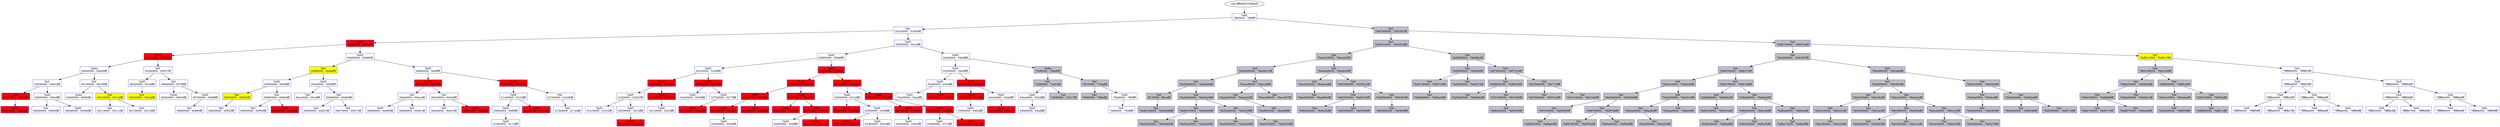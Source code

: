 /* Pid:   3440 */
digraph processtree {
graph [rankdir = "TB"];
vad_fffffa80333d64a8 -> vad_fffffa80326ebd20
vad_fffffa80326ebd20 [label = "{ Vadl\n7ffe0000 - 7ffeffff }"shape = "record" color = "blue" style = "filled" fillcolor = "white"];
vad_fffffa80326ebd20 -> vad_fffffa803355f490
vad_fffffa803355f490 [label = "{ Vad \n01b10000 - 01e0bfff }"shape = "record" color = "blue" style = "filled" fillcolor = "white"];
vad_fffffa803355f490 -> vad_fffffa8031e1fd60
vad_fffffa8031e1fd60 [label = "{ VadS\n008a0000 - 0091ffff }"shape = "record" color = "blue" style = "filled" fillcolor = "red"];
vad_fffffa8031e1fd60 -> vad_fffffa803335a8f0
vad_fffffa803335a8f0 [label = "{ Vadm\n00140000 - 0023ffff }"shape = "record" color = "blue" style = "filled" fillcolor = "red"];
vad_fffffa803335a8f0 -> vad_fffffa8032572d60
vad_fffffa8032572d60 [label = "{ Vadm\n000e0000 - 000e0fff }"shape = "record" color = "blue" style = "filled" fillcolor = "white"];
vad_fffffa8032572d60 -> vad_fffffa803285e010
vad_fffffa803285e010 [label = "{ Vad \n00030000 - 00033fff }"shape = "record" color = "blue" style = "filled" fillcolor = "white"];
vad_fffffa803285e010 -> vad_fffffa803245d800
vad_fffffa803245d800 [label = "{ Vad \n00010000 - 0001ffff }"shape = "record" color = "blue" style = "filled" fillcolor = "red"];
vad_fffffa803245d800 -> vad_fffffa803334e590
vad_fffffa803334e590 [label = "{ VadS\n00020000 - 0002ffff }"shape = "record" color = "blue" style = "filled" fillcolor = "red"];
vad_fffffa803285e010 -> vad_fffffa803334e5e0
vad_fffffa803334e5e0 [label = "{ VadS\n00050000 - 000cffff }"shape = "record" color = "blue" style = "filled" fillcolor = "white"];
vad_fffffa803334e5e0 -> vad_fffffa80324537a0
vad_fffffa80324537a0 [label = "{ Vad \n00040000 - 00040fff }"shape = "record" color = "blue" style = "filled" fillcolor = "white"];
vad_fffffa803334e5e0 -> vad_fffffa80331aecd0
vad_fffffa80331aecd0 [label = "{ VadS\n000d0000 - 000d0fff }"shape = "record" color = "blue" style = "filled" fillcolor = "white"];
vad_fffffa8032572d60 -> vad_fffffa803340b310
vad_fffffa803340b310 [label = "{ Vad \n00100000 - 00106fff }"shape = "record" color = "blue" style = "filled" fillcolor = "white"];
vad_fffffa803340b310 -> vad_fffffa803331ce70
vad_fffffa803331ce70 [label = "{ Vadm\n000f0000 - 000f0fff }"shape = "record" color = "blue" style = "filled" fillcolor = "white"];
vad_fffffa803340b310 -> vad_fffffa803312fe30
vad_fffffa803312fe30 [label = "{ Vad \n00120000 - 00124fff }"shape = "record" color = "blue" style = "filled" fillcolor = "yellow"];
vad_fffffa803312fe30 -> vad_fffffa80333748a0
vad_fffffa80333748a0 [label = "{ Vad \n00110000 - 00111fff }"shape = "record" color = "blue" style = "filled" fillcolor = "white"];
vad_fffffa803312fe30 -> vad_fffffa8033331590
vad_fffffa8033331590 [label = "{ Vad \n00130000 - 00130fff }"shape = "record" color = "blue" style = "filled" fillcolor = "white"];
vad_fffffa803335a8f0 -> vad_fffffa8033302de0
vad_fffffa8033302de0 [label = "{ Vad \n003b0000 - 00537fff }"shape = "record" color = "blue" style = "filled" fillcolor = "white"];
vad_fffffa8033302de0 -> vad_fffffa803334ef70
vad_fffffa803334ef70 [label = "{ VadS\n002b0000 - 003affff }"shape = "record" color = "blue" style = "filled" fillcolor = "white"];
vad_fffffa803334ef70 -> vad_fffffa803244f320
vad_fffffa803244f320 [label = "{ Vad \n00240000 - 002a6fff }"shape = "record" color = "blue" style = "filled" fillcolor = "yellow"];
vad_fffffa8033302de0 -> vad_fffffa8032731620
vad_fffffa8032731620 [label = "{ Vad \n006d0000 - 0078ffff }"shape = "record" color = "blue" style = "filled" fillcolor = "white"];
vad_fffffa8032731620 -> vad_fffffa8032572bf0
vad_fffffa8032572bf0 [label = "{ Vadm\n00540000 - 006c0fff }"shape = "record" color = "blue" style = "filled" fillcolor = "white"];
vad_fffffa8032731620 -> vad_fffffa8032731d20
vad_fffffa8032731d20 [label = "{ VadS\n00790000 - 0088ffff }"shape = "record" color = "blue" style = "filled" fillcolor = "white"];
vad_fffffa8032731d20 -> vad_fffffa8033333140
vad_fffffa8033333140 [label = "{ Vad \n00890000 - 00890fff }"shape = "record" color = "blue" style = "filled" fillcolor = "white"];
vad_fffffa8031e1fd60 -> vad_fffffa80314a3630
vad_fffffa80314a3630 [label = "{ VadS\n00d80000 - 00d80fff }"shape = "record" color = "blue" style = "filled" fillcolor = "white"];
vad_fffffa80314a3630 -> vad_fffffa803244f190
vad_fffffa803244f190 [label = "{ Vad \n009f0000 - 00cbefff }"shape = "record" color = "blue" style = "filled" fillcolor = "yellow"];
vad_fffffa803244f190 -> vad_fffffa8032441320
vad_fffffa8032441320 [label = "{ VadS\n00940000 - 0094ffff }"shape = "record" color = "blue" style = "filled" fillcolor = "white"];
vad_fffffa8032441320 -> vad_fffffa8033377ef0
vad_fffffa8033377ef0 [label = "{ Vad \n00930000 - 00936fff }"shape = "record" color = "blue" style = "filled" fillcolor = "yellow"];
vad_fffffa8033377ef0 -> vad_fffffa8033377f80
vad_fffffa8033377f80 [label = "{ Vad \n00920000 - 00920fff }"shape = "record" color = "blue" style = "filled" fillcolor = "white"];
vad_fffffa8032441320 -> vad_fffffa803340f7d0
vad_fffffa803340f7d0 [label = "{ Vad \n00960000 - 00960fff }"shape = "record" color = "blue" style = "filled" fillcolor = "white"];
vad_fffffa803340f7d0 -> vad_fffffa80334ca1e0
vad_fffffa80334ca1e0 [label = "{ Vad \n00950000 - 00950fff }"shape = "record" color = "blue" style = "filled" fillcolor = "white"];
vad_fffffa803340f7d0 -> vad_fffffa803334ea80
vad_fffffa803334ea80 [label = "{ VadS\n00970000 - 009effff }"shape = "record" color = "blue" style = "filled" fillcolor = "red"];
vad_fffffa803244f190 -> vad_fffffa8033304400
vad_fffffa8033304400 [label = "{ VadS\n00cd0000 - 00d4ffff }"shape = "record" color = "blue" style = "filled" fillcolor = "white"];
vad_fffffa8033304400 -> vad_fffffa8032460550
vad_fffffa8032460550 [label = "{ Vad \n00cc0000 - 00ccffff }"shape = "record" color = "blue" style = "filled" fillcolor = "white"];
vad_fffffa8033304400 -> vad_fffffa8033430ce0
vad_fffffa8033430ce0 [label = "{ Vad \n00d60000 - 00d60fff }"shape = "record" color = "blue" style = "filled" fillcolor = "white"];
vad_fffffa8033430ce0 -> vad_fffffa803384c010
vad_fffffa803384c010 [label = "{ Vad \n00d50000 - 00d51fff }"shape = "record" color = "blue" style = "filled" fillcolor = "white"];
vad_fffffa8033430ce0 -> vad_fffffa803384c590
vad_fffffa803384c590 [label = "{ Vad \n00d70000 - 00d71fff }"shape = "record" color = "blue" style = "filled" fillcolor = "white"];
vad_fffffa80314a3630 -> vad_fffffa803334ead0
vad_fffffa803334ead0 [label = "{ VadS\n00e80000 - 00efffff }"shape = "record" color = "blue" style = "filled" fillcolor = "white"];
vad_fffffa803334ead0 -> vad_fffffa8032a050c0
vad_fffffa8032a050c0 [label = "{ VadS\n00dc0000 - 00e3ffff }"shape = "record" color = "blue" style = "filled" fillcolor = "red"];
vad_fffffa8032a050c0 -> vad_fffffa8031788b10
vad_fffffa8031788b10 [label = "{ Vad \n00da0000 - 00da1fff }"shape = "record" color = "blue" style = "filled" fillcolor = "white"];
vad_fffffa8031788b10 -> vad_fffffa80335ee8c0
vad_fffffa80335ee8c0 [label = "{ VadS\n00d90000 - 00d90fff }"shape = "record" color = "blue" style = "filled" fillcolor = "white"];
vad_fffffa8031788b10 -> vad_fffffa80334f5510
vad_fffffa80334f5510 [label = "{ Vad \n00db0000 - 00db1fff }"shape = "record" color = "blue" style = "filled" fillcolor = "white"];
vad_fffffa8032a050c0 -> vad_fffffa803342f2b0
vad_fffffa803342f2b0 [label = "{ Vad \n00e50000 - 00e50fff }"shape = "record" color = "blue" style = "filled" fillcolor = "white"];
vad_fffffa803342f2b0 -> vad_fffffa80325bf3a0
vad_fffffa80325bf3a0 [label = "{ Vad \n00e40000 - 00e41fff }"shape = "record" color = "blue" style = "filled" fillcolor = "white"];
vad_fffffa803342f2b0 -> vad_fffffa8033158690
vad_fffffa8033158690 [label = "{ VadS\n00e60000 - 00e6ffff }"shape = "record" color = "blue" style = "filled" fillcolor = "red"];
vad_fffffa803334ead0 -> vad_fffffa803245d7b0
vad_fffffa803245d7b0 [label = "{ VadS\n01330000 - 013affff }"shape = "record" color = "blue" style = "filled" fillcolor = "red"];
vad_fffffa803245d7b0 -> vad_fffffa8033179c70
vad_fffffa8033179c70 [label = "{ VadS\n01160000 - 0125ffff }"shape = "record" color = "blue" style = "filled" fillcolor = "white"];
vad_fffffa8033179c70 -> vad_fffffa803326c170
vad_fffffa803326c170 [label = "{ VadS\n00f40000 - 00fbffff }"shape = "record" color = "blue" style = "filled" fillcolor = "white"];
vad_fffffa803326c170 -> vad_fffffa8033156410
vad_fffffa8033156410 [label = "{ VadS\n010b0000 - 0112ffff }"shape = "record" color = "blue" style = "filled" fillcolor = "white"];
vad_fffffa8033179c70 -> vad_fffffa80333d90d0
vad_fffffa80333d90d0 [label = "{ VadS\n01290000 - 0130ffff }"shape = "record" color = "blue" style = "filled" fillcolor = "red"];
vad_fffffa803245d7b0 -> vad_fffffa803342b250
vad_fffffa803342b250 [label = "{ Vad \n017b0000 - 01b06fff }"shape = "record" color = "blue" style = "filled" fillcolor = "white"];
vad_fffffa803342b250 -> vad_fffffa8033599300
vad_fffffa8033599300 [label = "{ Vad \n013b0000 - 017a4fff }"shape = "record" color = "blue" style = "filled" fillcolor = "white"];
vad_fffffa803355f490 -> vad_fffffa80326a1170
vad_fffffa80326a1170 [label = "{ VadS\n03920000 - 03a1ffff }"shape = "record" color = "blue" style = "filled" fillcolor = "white"];
vad_fffffa80326a1170 -> vad_fffffa8032d4a0e0
vad_fffffa8032d4a0e0 [label = "{ VadS\n02860000 - 028dffff }"shape = "record" color = "blue" style = "filled" fillcolor = "white"];
vad_fffffa8032d4a0e0 -> vad_fffffa803166d160
vad_fffffa803166d160 [label = "{ VadS\n022c0000 - 024bffff }"shape = "record" color = "blue" style = "filled" fillcolor = "white"];
vad_fffffa803166d160 -> vad_fffffa80332b9150
vad_fffffa80332b9150 [label = "{ VadS\n021b0000 - 021bffff }"shape = "record" color = "blue" style = "filled" fillcolor = "red"];
vad_fffffa80332b9150 -> vad_fffffa803319f520
vad_fffffa803319f520 [label = "{ VadS\n01f20000 - 02022fff }"shape = "record" color = "blue" style = "filled" fillcolor = "white"];
vad_fffffa803319f520 -> vad_fffffa8032a05530
vad_fffffa8032a05530 [label = "{ VadS\n01e10000 - 01f12fff }"shape = "record" color = "blue" style = "filled" fillcolor = "white"];
vad_fffffa803319f520 -> vad_fffffa80331f4a20
vad_fffffa80331f4a20 [label = "{ VadS\n02030000 - 0212ffff }"shape = "record" color = "blue" style = "filled" fillcolor = "white"];
vad_fffffa80331f4a20 -> vad_fffffa8031f45270
vad_fffffa8031f45270 [label = "{ VadS\n021a0000 - 021affff }"shape = "record" color = "blue" style = "filled" fillcolor = "red"];
vad_fffffa80332b9150 -> vad_fffffa80333ddf40
vad_fffffa80333ddf40 [label = "{ VadS\n02240000 - 022bffff }"shape = "record" color = "blue" style = "filled" fillcolor = "red"];
vad_fffffa80333ddf40 -> vad_fffffa8033241260
vad_fffffa8033241260 [label = "{ VadS\n021c0000 - 0223ffff }"shape = "record" color = "blue" style = "filled" fillcolor = "white"];
vad_fffffa803166d160 -> vad_fffffa8033973220
vad_fffffa8033973220 [label = "{ VadS\n02640000 - 026bffff }"shape = "record" color = "blue" style = "filled" fillcolor = "red"];
vad_fffffa8033973220 -> vad_fffffa803266b870
vad_fffffa803266b870 [label = "{ VadS\n024c0000 - 025bffff }"shape = "record" color = "blue" style = "filled" fillcolor = "white"];
vad_fffffa8033973220 -> vad_fffffa8033648960
vad_fffffa8033648960 [label = "{ VadS\n02700000 - 0277ffff }"shape = "record" color = "blue" style = "filled" fillcolor = "white"];
vad_fffffa8033648960 -> vad_fffffa8033283180
vad_fffffa8033283180 [label = "{ VadS\n027e0000 - 0285ffff }"shape = "record" color = "blue" style = "filled" fillcolor = "red"];
vad_fffffa8032d4a0e0 -> vad_fffffa8033235b80
vad_fffffa8033235b80 [label = "{ VadS\n02f20000 - 02f9ffff }"shape = "record" color = "blue" style = "filled" fillcolor = "red"];
vad_fffffa8033235b80 -> vad_fffffa80337ff250
vad_fffffa80337ff250 [label = "{ VadS\n02c40000 - 02cbffff }"shape = "record" color = "blue" style = "filled" fillcolor = "red"];
vad_fffffa80337ff250 -> vad_fffffa80333dd960
vad_fffffa80333dd960 [label = "{ VadS\n02ac0000 - 02b3ffff }"shape = "record" color = "blue" style = "filled" fillcolor = "red"];
vad_fffffa80333dd960 -> vad_fffffa803185d7f0
vad_fffffa803185d7f0 [label = "{ VadS\n029d0000 - 02a4ffff }"shape = "record" color = "blue" style = "filled" fillcolor = "red"];
vad_fffffa803185d7f0 -> vad_fffffa80339c4a80
vad_fffffa80339c4a80 [label = "{ VadS\n02950000 - 029cffff }"shape = "record" color = "blue" style = "filled" fillcolor = "white"];
vad_fffffa80333dd960 -> vad_fffffa8031489740
vad_fffffa8031489740 [label = "{ VadS\n02b40000 - 02bbffff }"shape = "record" color = "blue" style = "filled" fillcolor = "red"];
vad_fffffa80337ff250 -> vad_fffffa803168a560
vad_fffffa803168a560 [label = "{ VadS\n02db0000 - 02e2ffff }"shape = "record" color = "blue" style = "filled" fillcolor = "red"];
vad_fffffa803168a560 -> vad_fffffa8031638110
vad_fffffa8031638110 [label = "{ VadS\n02ce0000 - 02d5ffff }"shape = "record" color = "blue" style = "filled" fillcolor = "red"];
vad_fffffa803168a560 -> vad_fffffa803355f170
vad_fffffa803355f170 [label = "{ VadS\n02f00000 - 02f0ffff }"shape = "record" color = "blue" style = "filled" fillcolor = "red"];
vad_fffffa803355f170 -> vad_fffffa80331b87b0
vad_fffffa80331b87b0 [label = "{ VadS\n02e80000 - 02efffff }"shape = "record" color = "blue" style = "filled" fillcolor = "white"];
vad_fffffa803355f170 -> vad_fffffa80320798f0
vad_fffffa80320798f0 [label = "{ VadS\n02f10000 - 02f1ffff }"shape = "record" color = "blue" style = "filled" fillcolor = "red"];
vad_fffffa8033235b80 -> vad_fffffa80332bca20
vad_fffffa80332bca20 [label = "{ VadS\n03440000 - 034bffff }"shape = "record" color = "blue" style = "filled" fillcolor = "red"];
vad_fffffa80332bca20 -> vad_fffffa8032162480
vad_fffffa8032162480 [label = "{ VadS\n03050000 - 0314ffff }"shape = "record" color = "blue" style = "filled" fillcolor = "white"];
vad_fffffa8032162480 -> vad_fffffa8033240530
vad_fffffa8033240530 [label = "{ VadS\n02fd0000 - 0304ffff }"shape = "record" color = "blue" style = "filled" fillcolor = "red"];
vad_fffffa8032162480 -> vad_fffffa80320265c0
vad_fffffa80320265c0 [label = "{ VadS\n03290000 - 0338ffff }"shape = "record" color = "blue" style = "filled" fillcolor = "white"];
vad_fffffa80320265c0 -> vad_fffffa80328f5ab0
vad_fffffa80328f5ab0 [label = "{ VadS\n03210000 - 0328ffff }"shape = "record" color = "blue" style = "filled" fillcolor = "red"];
vad_fffffa80320265c0 -> vad_fffffa803211e590
vad_fffffa803211e590 [label = "{ VadS\n033b0000 - 0342ffff }"shape = "record" color = "blue" style = "filled" fillcolor = "white"];
vad_fffffa80332bca20 -> vad_fffffa8031e4e530
vad_fffffa8031e4e530 [label = "{ VadS\n03650000 - 036cffff }"shape = "record" color = "blue" style = "filled" fillcolor = "red"];
vad_fffffa8031e4e530 -> vad_fffffa8031feb750
vad_fffffa8031feb750 [label = "{ VadS\n03580000 - 0358ffff }"shape = "record" color = "blue" style = "filled" fillcolor = "red"];
vad_fffffa8031feb750 -> vad_fffffa803339f4a0
vad_fffffa803339f4a0 [label = "{ VadS\n035b0000 - 0362ffff }"shape = "record" color = "blue" style = "filled" fillcolor = "white"];
vad_fffffa8031e4e530 -> vad_fffffa803267a3a0
vad_fffffa803267a3a0 [label = "{ VadS\n03810000 - 0388ffff }"shape = "record" color = "blue" style = "filled" fillcolor = "red"];
vad_fffffa803267a3a0 -> vad_fffffa803167cc70
vad_fffffa803167cc70 [label = "{ VadS\n036d0000 - 037cffff }"shape = "record" color = "blue" style = "filled" fillcolor = "white"];
vad_fffffa803267a3a0 -> vad_fffffa8033156520
vad_fffffa8033156520 [label = "{ VadS\n038a0000 - 0391ffff }"shape = "record" color = "blue" style = "filled" fillcolor = "red"];
vad_fffffa80326a1170 -> vad_fffffa80318459b0
vad_fffffa80318459b0 [label = "{ VadS\n044e0000 - 046dffff }"shape = "record" color = "blue" style = "filled" fillcolor = "white"];
vad_fffffa80318459b0 -> vad_fffffa80315de1e0
vad_fffffa80315de1e0 [label = "{ VadS\n03d50000 - 03e4ffff }"shape = "record" color = "blue" style = "filled" fillcolor = "white"];
vad_fffffa80315de1e0 -> vad_fffffa80323945d0
vad_fffffa80323945d0 [label = "{ VadS\n03ad0000 - 03bcffff }"shape = "record" color = "blue" style = "filled" fillcolor = "white"];
vad_fffffa80323945d0 -> vad_fffffa8031846860
vad_fffffa8031846860 [label = "{ VadS\n03a50000 - 03acffff }"shape = "record" color = "blue" style = "filled" fillcolor = "white"];
vad_fffffa80323945d0 -> vad_fffffa803143d530
vad_fffffa803143d530 [label = "{ VadS\n03c00000 - 03c0ffff }"shape = "record" color = "blue" style = "filled" fillcolor = "red"];
vad_fffffa80315de1e0 -> vad_fffffa80326ca0b0
vad_fffffa80326ca0b0 [label = "{ VadS\n04050000 - 0405ffff }"shape = "record" color = "blue" style = "filled" fillcolor = "red"];
vad_fffffa80326ca0b0 -> vad_fffffa80320ef260
vad_fffffa80320ef260 [label = "{ VadS\n03f20000 - 03f2ffff }"shape = "record" color = "blue" style = "filled" fillcolor = "red"];
vad_fffffa80320ef260 -> vad_fffffa803369c790
vad_fffffa803369c790 [label = "{ VadS\n03f30000 - 0402ffff }"shape = "record" color = "blue" style = "filled" fillcolor = "white"];
vad_fffffa80326ca0b0 -> vad_fffffa8031613ae0
vad_fffffa8031613ae0 [label = "{ VadS\n042e0000 - 044dffff }"shape = "record" color = "blue" style = "filled" fillcolor = "white"];
vad_fffffa8031613ae0 -> vad_fffffa80327062b0
vad_fffffa80327062b0 [label = "{ VadS\n041d0000 - 0424ffff }"shape = "record" color = "blue" style = "filled" fillcolor = "red"];
vad_fffffa80318459b0 -> vad_fffffa8031863bd0
vad_fffffa8031863bd0 [label = "{ Vadm\n76cf0000 - 76de9fff }"shape = "record" color = "blue" style = "filled" fillcolor = "gray"];
vad_fffffa8031863bd0 -> vad_fffffa8032775600
vad_fffffa8032775600 [label = "{ Vad \n72d80000 - 72e51fff }"shape = "record" color = "blue" style = "filled" fillcolor = "gray"];
vad_fffffa8032775600 -> vad_fffffa80315b6110
vad_fffffa80315b6110 [label = "{ VadS\n04ae0000 - 052dffff }"shape = "record" color = "blue" style = "filled" fillcolor = "white"];
vad_fffffa80315b6110 -> vad_fffffa80315f5160
vad_fffffa80315f5160 [label = "{ VadS\n046e0000 - 04adffff }"shape = "record" color = "blue" style = "filled" fillcolor = "white"];
vad_fffffa8032775600 -> vad_fffffa803384ce60
vad_fffffa803384ce60 [label = "{ Vad \n73080000 - 73117fff }"shape = "record" color = "blue" style = "filled" fillcolor = "gray"];
vad_fffffa8031863bd0 -> vad_fffffa8032753870
vad_fffffa8032753870 [label = "{ Vad \n76f10000 - 770aefff }"shape = "record" color = "blue" style = "filled" fillcolor = "gray"];
vad_fffffa8032753870 -> vad_fffffa8032a088e0
vad_fffffa8032a088e0 [label = "{ Vad \n76df0000 - 76f0efff }"shape = "record" color = "blue" style = "filled" fillcolor = "gray"];
vad_fffffa8032753870 -> vad_fffffa8033358c70
vad_fffffa8033358c70 [label = "{ VadS\n7f0e0000 - 7ffdffff }"shape = "record" color = "blue" style = "filled" fillcolor = "white"];
vad_fffffa8033358c70 -> vad_fffffa803342cab0
vad_fffffa803342cab0 [label = "{ Vad \n7efe0000 - 7f0dffff }"shape = "record" color = "blue" style = "filled" fillcolor = "white"];
vad_fffffa80326ebd20 -> vad_fffffa8032876b70
vad_fffffa8032876b70 [label = "{ Vad \n7fef7e60000 - 7fef7f41fff }"shape = "record" color = "blue" style = "filled" fillcolor = "gray"];
vad_fffffa8032876b70 -> vad_fffffa8031437470
vad_fffffa8031437470 [label = "{ Vad \n7fef3610000 - 7fef3634fff }"shape = "record" color = "blue" style = "filled" fillcolor = "gray"];
vad_fffffa8031437470 -> vad_fffffa80336489b0
vad_fffffa80336489b0 [label = "{ Vad \n7feecd10000 - 7feecd25fff }"shape = "record" color = "blue" style = "filled" fillcolor = "gray"];
vad_fffffa80336489b0 -> vad_fffffa8033430d70
vad_fffffa8033430d70 [label = "{ Vad \n7fed4560000 - 7fed461cfff }"shape = "record" color = "blue" style = "filled" fillcolor = "gray"];
vad_fffffa8033430d70 -> vad_fffffa80337bca70
vad_fffffa80337bca70 [label = "{ Vad \n7fed3db0000 - 7fed3debfff }"shape = "record" color = "blue" style = "filled" fillcolor = "gray"];
vad_fffffa80337bca70 -> vad_fffffa8032c66f80
vad_fffffa8032c66f80 [label = "{ Vad \nff170000 - ff1cefff }"shape = "record" color = "blue" style = "filled" fillcolor = "gray"];
vad_fffffa8032c66f80 -> vad_fffffa8031acd4b0
vad_fffffa8031acd4b0 [label = "{ Vad \n7fed0140000 - 7fed069bfff }"shape = "record" color = "blue" style = "filled" fillcolor = "gray"];
vad_fffffa80337bca70 -> vad_fffffa80336461f0
vad_fffffa80336461f0 [label = "{ Vad \n7fed44b0000 - 7fed44c6fff }"shape = "record" color = "blue" style = "filled" fillcolor = "gray"];
vad_fffffa80336461f0 -> vad_fffffa8033646310
vad_fffffa8033646310 [label = "{ Vad \n7fed4470000 - 7fed4496fff }"shape = "record" color = "blue" style = "filled" fillcolor = "gray"];
vad_fffffa8033646310 -> vad_fffffa803340f860
vad_fffffa803340f860 [label = "{ Vad \n7fed4440000 - 7fed4465fff }"shape = "record" color = "blue" style = "filled" fillcolor = "gray"];
vad_fffffa8033646310 -> vad_fffffa80334bb690
vad_fffffa80334bb690 [label = "{ Vad \n7fed44a0000 - 7fed44a6fff }"shape = "record" color = "blue" style = "filled" fillcolor = "gray"];
vad_fffffa80336461f0 -> vad_fffffa803384cef0
vad_fffffa803384cef0 [label = "{ Vad \n7fed44e0000 - 7fed452ffff }"shape = "record" color = "blue" style = "filled" fillcolor = "gray"];
vad_fffffa803384cef0 -> vad_fffffa8033646730
vad_fffffa8033646730 [label = "{ Vad \n7fed44d0000 - 7fed44d8fff }"shape = "record" color = "blue" style = "filled" fillcolor = "gray"];
vad_fffffa803384cef0 -> vad_fffffa80337bd900
vad_fffffa80337bd900 [label = "{ Vad \n7fed4530000 - 7fed4556fff }"shape = "record" color = "blue" style = "filled" fillcolor = "gray"];
vad_fffffa8033430d70 -> vad_fffffa80337d3440
vad_fffffa80337d3440 [label = "{ Vad \n7feeccf0000 - 7feeccf6fff }"shape = "record" color = "blue" style = "filled" fillcolor = "gray"];
vad_fffffa80337d3440 -> vad_fffffa8031b00a50
vad_fffffa8031b00a50 [label = "{ Vad \n7feeba40000 - 7feeba55fff }"shape = "record" color = "blue" style = "filled" fillcolor = "gray"];
vad_fffffa8031b00a50 -> vad_fffffa80323911d0
vad_fffffa80323911d0 [label = "{ Vad \n7fee9f20000 - 7fee9f2ffff }"shape = "record" color = "blue" style = "filled" fillcolor = "gray"];
vad_fffffa80337d3440 -> vad_fffffa80334f2c00
vad_fffffa80334f2c00 [label = "{ Vad \n7feecd00000 - 7feecd07fff }"shape = "record" color = "blue" style = "filled" fillcolor = "gray"];
vad_fffffa80336489b0 -> vad_fffffa80316c9d00
vad_fffffa80316c9d00 [label = "{ Vad \n7feedad0000 - 7feedb3efff }"shape = "record" color = "blue" style = "filled" fillcolor = "gray"];
vad_fffffa80316c9d00 -> vad_fffffa803326b100
vad_fffffa803326b100 [label = "{ Vad \n7feeda20000 - 7feedac8fff }"shape = "record" color = "blue" style = "filled" fillcolor = "gray"];
vad_fffffa803326b100 -> vad_fffffa80334125a0
vad_fffffa80334125a0 [label = "{ Vad \n7feed950000 - 7feed95dfff }"shape = "record" color = "blue" style = "filled" fillcolor = "gray"];
vad_fffffa80316c9d00 -> vad_fffffa803125a410
vad_fffffa803125a410 [label = "{ Vad \n7fef3590000 - 7fef35a1fff }"shape = "record" color = "blue" style = "filled" fillcolor = "gray"];
vad_fffffa803125a410 -> vad_fffffa80326c9360
vad_fffffa80326c9360 [label = "{ Vad \n7fef3570000 - 7fef3578fff }"shape = "record" color = "blue" style = "filled" fillcolor = "gray"];
vad_fffffa80326c9360 -> vad_fffffa80326c9230
vad_fffffa80326c9230 [label = "{ Vad \n7fef0d20000 - 7fef0d2dfff }"shape = "record" color = "blue" style = "filled" fillcolor = "gray"];
vad_fffffa80326c9360 -> vad_fffffa80333acf80
vad_fffffa80333acf80 [label = "{ Vad \n7fef3580000 - 7fef3589fff }"shape = "record" color = "blue" style = "filled" fillcolor = "gray"];
vad_fffffa803125a410 -> vad_fffffa803342ecd0
vad_fffffa803342ecd0 [label = "{ Vad \n7fef35b0000 - 7fef35f1fff }"shape = "record" color = "blue" style = "filled" fillcolor = "gray"];
vad_fffffa803342ecd0 -> vad_fffffa803384cf80
vad_fffffa803384cf80 [label = "{ Vad \n7fef3600000 - 7fef360ffff }"shape = "record" color = "blue" style = "filled" fillcolor = "gray"];
vad_fffffa8031437470 -> vad_fffffa803355cef0
vad_fffffa803355cef0 [label = "{ Vad \n7fef4f90000 - 7fef4f9cfff }"shape = "record" color = "blue" style = "filled" fillcolor = "gray"];
vad_fffffa803355cef0 -> vad_fffffa80334c9240
vad_fffffa80334c9240 [label = "{ Vad \n7fef4f50000 - 7fef4f5afff }"shape = "record" color = "blue" style = "filled" fillcolor = "gray"];
vad_fffffa80334c9240 -> vad_fffffa80336464f0
vad_fffffa80336464f0 [label = "{ Vad \n7fef4730000 - 7fef4739fff }"shape = "record" color = "blue" style = "filled" fillcolor = "gray"];
vad_fffffa80336464f0 -> vad_fffffa80327c8b80
vad_fffffa80327c8b80 [label = "{ Vad \n7fef4bf0000 - 7fef4e29fff }"shape = "record" color = "blue" style = "filled" fillcolor = "gray"];
vad_fffffa80334c9240 -> vad_fffffa8033320d40
vad_fffffa8033320d40 [label = "{ Vad \n7fef4f60000 - 7fef4f71fff }"shape = "record" color = "blue" style = "filled" fillcolor = "gray"];
vad_fffffa803355cef0 -> vad_fffffa8033395540
vad_fffffa8033395540 [label = "{ Vad \n7fef7400000 - 7fef7413fff }"shape = "record" color = "blue" style = "filled" fillcolor = "gray"];
vad_fffffa8033395540 -> vad_fffffa80331b7d90
vad_fffffa80331b7d90 [label = "{ Vad \n7fef6920000 - 7fef6935fff }"shape = "record" color = "blue" style = "filled" fillcolor = "gray"];
vad_fffffa80331b7d90 -> vad_fffffa8032be4910
vad_fffffa8032be4910 [label = "{ Vad \n7fef5840000 - 7fef588dfff }"shape = "record" color = "blue" style = "filled" fillcolor = "gray"];
vad_fffffa80331b7d90 -> vad_fffffa80335d1e70
vad_fffffa80335d1e70 [label = "{ Vad \n7fef73d0000 - 7fef73f5fff }"shape = "record" color = "blue" style = "filled" fillcolor = "gray"];
vad_fffffa80335d1e70 -> vad_fffffa80324426a0
vad_fffffa80324426a0 [label = "{ Vad \n7fef6c20000 - 7fef6c90fff }"shape = "record" color = "blue" style = "filled" fillcolor = "gray"];
vad_fffffa8033395540 -> vad_fffffa80311785d0
vad_fffffa80311785d0 [label = "{ Vad \n7fef76d0000 - 7fef771ffff }"shape = "record" color = "blue" style = "filled" fillcolor = "gray"];
vad_fffffa80311785d0 -> vad_fffffa803203a200
vad_fffffa803203a200 [label = "{ Vad \n7fef76b0000 - 7fef76c8fff }"shape = "record" color = "blue" style = "filled" fillcolor = "gray"];
vad_fffffa80311785d0 -> vad_fffffa80317efab0
vad_fffffa80317efab0 [label = "{ Vad \n7fef7e30000 - 7fef7e56fff }"shape = "record" color = "blue" style = "filled" fillcolor = "gray"];
vad_fffffa8032876b70 -> vad_fffffa8032390c00
vad_fffffa8032390c00 [label = "{ Vad \n7fefd720000 - 7fefd7befff }"shape = "record" color = "blue" style = "filled" fillcolor = "gray"];
vad_fffffa8032390c00 -> vad_fffffa803328f520
vad_fffffa803328f520 [label = "{ Vad \n7fefc080000 - 7fefc097fff }"shape = "record" color = "blue" style = "filled" fillcolor = "gray"];
vad_fffffa803328f520 -> vad_fffffa80333ac210
vad_fffffa80333ac210 [label = "{ Vad \n7fefb350000 - 7fefb37cfff }"shape = "record" color = "blue" style = "filled" fillcolor = "gray"];
vad_fffffa80333ac210 -> vad_fffffa8031658b00
vad_fffffa8031658b00 [label = "{ Vad \n7fefa2c0000 - 7fefa2dbfff }"shape = "record" color = "blue" style = "filled" fillcolor = "gray"];
vad_fffffa8031658b00 -> vad_fffffa8031788c30
vad_fffffa8031788c30 [label = "{ Vad \n7fef9460000 - 7fef9469fff }"shape = "record" color = "blue" style = "filled" fillcolor = "gray"];
vad_fffffa8031788c30 -> vad_fffffa80316589e0
vad_fffffa80316589e0 [label = "{ Vad \n7fef7fc0000 - 7fef8045fff }"shape = "record" color = "blue" style = "filled" fillcolor = "gray"];
vad_fffffa80316589e0 -> vad_fffffa80334b45a0
vad_fffffa80334b45a0 [label = "{ Vad \n7fef8940000 - 7fef8aedfff }"shape = "record" color = "blue" style = "filled" fillcolor = "gray"];
vad_fffffa8031788c30 -> vad_fffffa8033320e60
vad_fffffa8033320e60 [label = "{ Vad \n7fef9790000 - 7fef97b6fff }"shape = "record" color = "blue" style = "filled" fillcolor = "gray"];
vad_fffffa8033320e60 -> vad_fffffa80334b46c0
vad_fffffa80334b46c0 [label = "{ Vad \n7fef9780000 - 7fef978afff }"shape = "record" color = "blue" style = "filled" fillcolor = "gray"];
vad_fffffa8033320e60 -> vad_fffffa80336467c0
vad_fffffa80336467c0 [label = "{ Vad \n7fef9ee0000 - 7fef9ef8fff }"shape = "record" color = "blue" style = "filled" fillcolor = "gray"];
vad_fffffa8031658b00 -> vad_fffffa803332ed40
vad_fffffa803332ed40 [label = "{ Vad \n7fefa500000 - 7fefa510fff }"shape = "record" color = "blue" style = "filled" fillcolor = "gray"];
vad_fffffa803332ed40 -> vad_fffffa803375df80
vad_fffffa803375df80 [label = "{ Vad \n7fefa4a0000 - 7fefa4b5fff }"shape = "record" color = "blue" style = "filled" fillcolor = "gray"];
vad_fffffa803375df80 -> vad_fffffa8033646580
vad_fffffa8033646580 [label = "{ Vad \n7fefa3f0000 - 7fefa403fff }"shape = "record" color = "blue" style = "filled" fillcolor = "gray"];
vad_fffffa803332ed40 -> vad_fffffa80317e5b10
vad_fffffa80317e5b10 [label = "{ Vad \n7fefaae0000 - 7fefacf6fff }"shape = "record" color = "blue" style = "filled" fillcolor = "gray"];
vad_fffffa80333ac210 -> vad_fffffa80335cfb30
vad_fffffa80335cfb30 [label = "{ Vad \n7fefb790000 - 7fefb79bfff }"shape = "record" color = "blue" style = "filled" fillcolor = "gray"];
vad_fffffa80335cfb30 -> vad_fffffa80335d34c0
vad_fffffa80335d34c0 [label = "{ Vad \n7fefb680000 - 7fefb68cfff }"shape = "record" color = "blue" style = "filled" fillcolor = "gray"];
vad_fffffa80335d34c0 -> vad_fffffa80334dd170
vad_fffffa80334dd170 [label = "{ Vad \n7fefb530000 - 7fefb532fff }"shape = "record" color = "blue" style = "filled" fillcolor = "gray"];
vad_fffffa80335cfb30 -> vad_fffffa80333dba60
vad_fffffa80333dba60 [label = "{ Vad \n7fefbd80000 - 7fefbdc6fff }"shape = "record" color = "blue" style = "filled" fillcolor = "gray"];
vad_fffffa80333dba60 -> vad_fffffa803276c5e0
vad_fffffa803276c5e0 [label = "{ Vad \n7fefbb90000 - 7fefbc4bfff }"shape = "record" color = "blue" style = "filled" fillcolor = "gray"];
vad_fffffa803276c5e0 -> vad_fffffa80335d1450
vad_fffffa80335d1450 [label = "{ Vad \n7fefbb30000 - 7fefbb8ffff }"shape = "record" color = "blue" style = "filled" fillcolor = "gray"];
vad_fffffa803276c5e0 -> vad_fffffa80337d6a70
vad_fffffa80337d6a70 [label = "{ Vad \n7fefbc50000 - 7fefbc5bfff }"shape = "record" color = "blue" style = "filled" fillcolor = "gray"];
vad_fffffa80333dba60 -> vad_fffffa80332ba280
vad_fffffa80332ba280 [label = "{ Vad \n7fefbea0000 - 7fefbefafff }"shape = "record" color = "blue" style = "filled" fillcolor = "gray"];
vad_fffffa80332ba280 -> vad_fffffa80337d48e0
vad_fffffa80337d48e0 [label = "{ Vad \n7fefbe70000 - 7fefbe9ffff }"shape = "record" color = "blue" style = "filled" fillcolor = "gray"];
vad_fffffa803328f520 -> vad_fffffa8033241170
vad_fffffa8033241170 [label = "{ Vad \n7fefcd80000 - 7fefcde9fff }"shape = "record" color = "blue" style = "filled" fillcolor = "gray"];
vad_fffffa8033241170 -> vad_fffffa803355a8e0
vad_fffffa803355a8e0 [label = "{ Vad \n7fefc660000 - 7fefc853fff }"shape = "record" color = "blue" style = "filled" fillcolor = "gray"];
vad_fffffa803355a8e0 -> vad_fffffa8032be4880
vad_fffffa8032be4880 [label = "{ Vad \n7fefc320000 - 7fefc38cfff }"shape = "record" color = "blue" style = "filled" fillcolor = "gray"];
vad_fffffa8032be4880 -> vad_fffffa80326ebe20
vad_fffffa80326ebe20 [label = "{ Vad \n7fefc220000 - 7fefc241fff }"shape = "record" color = "blue" style = "filled" fillcolor = "gray"];
vad_fffffa80326ebe20 -> vad_fffffa8033373970
vad_fffffa8033373970 [label = "{ Vad \n7fefc2f0000 - 7fefc304fff }"shape = "record" color = "blue" style = "filled" fillcolor = "gray"];
vad_fffffa8032be4880 -> vad_fffffa80336463a0
vad_fffffa80336463a0 [label = "{ Vad \n7fefc390000 - 7fefc3a3fff }"shape = "record" color = "blue" style = "filled" fillcolor = "gray"];
vad_fffffa803355a8e0 -> vad_fffffa8033405a20
vad_fffffa8033405a20 [label = "{ Vad \n7fefca20000 - 7fefca2efff }"shape = "record" color = "blue" style = "filled" fillcolor = "gray"];
vad_fffffa8033405a20 -> vad_fffffa80320d7b30
vad_fffffa80320d7b30 [label = "{ Vad \n7fefc980000 - 7fefc98afff }"shape = "record" color = "blue" style = "filled" fillcolor = "gray"];
vad_fffffa80320d7b30 -> vad_fffffa80334b4010
vad_fffffa80334b4010 [label = "{ Vad \n7fefc8e0000 - 7fefc902fff }"shape = "record" color = "blue" style = "filled" fillcolor = "gray"];
vad_fffffa80320d7b30 -> vad_fffffa8033646610
vad_fffffa8033646610 [label = "{ Vad \n7fefc9e0000 - 7fefca1cfff }"shape = "record" color = "blue" style = "filled" fillcolor = "gray"];
vad_fffffa8033405a20 -> vad_fffffa8033740230
vad_fffffa8033740230 [label = "{ Vad \n7fefcce0000 - 7fefcd15fff }"shape = "record" color = "blue" style = "filled" fillcolor = "gray"];
vad_fffffa8033740230 -> vad_fffffa803342d010
vad_fffffa803342d010 [label = "{ Vad \n7fefcb30000 - 7fefcb43fff }"shape = "record" color = "blue" style = "filled" fillcolor = "gray"];
vad_fffffa8033740230 -> vad_fffffa80337d5a70
vad_fffffa80337d5a70 [label = "{ Vad \n7fefcd60000 - 7fefcd79fff }"shape = "record" color = "blue" style = "filled" fillcolor = "gray"];
vad_fffffa8033241170 -> vad_fffffa8032382500
vad_fffffa8032382500 [label = "{ Vad \n7fefd3c0000 - 7fefd3defff }"shape = "record" color = "blue" style = "filled" fillcolor = "gray"];
vad_fffffa8032382500 -> vad_fffffa8033411190
vad_fffffa8033411190 [label = "{ Vad \n7fefcfa0000 - 7fefcfcdfff }"shape = "record" color = "blue" style = "filled" fillcolor = "gray"];
vad_fffffa8033411190 -> vad_fffffa8033405c30
vad_fffffa8033405c30 [label = "{ Vad \n7fefd340000 - 7fefd3b0fff }"shape = "record" color = "blue" style = "filled" fillcolor = "gray"];
vad_fffffa8032382500 -> vad_fffffa803244d5f0
vad_fffffa803244d5f0 [label = "{ Vad \n7fefd5e0000 - 7fefd5edfff }"shape = "record" color = "blue" style = "filled" fillcolor = "gray"];
vad_fffffa803244d5f0 -> vad_fffffa80325d1e70
vad_fffffa80325d1e70 [label = "{ Vad \n7fefd3e0000 - 7fefd5dbfff }"shape = "record" color = "blue" style = "filled" fillcolor = "gray"];
vad_fffffa803244d5f0 -> vad_fffffa80316a6710
vad_fffffa80316a6710 [label = "{ Vad \n7fefd5f0000 - 7fefd71bfff }"shape = "record" color = "blue" style = "filled" fillcolor = "gray"];
vad_fffffa8032390c00 -> vad_fffffa80324b0850
vad_fffffa80324b0850 [label = "{ Vad \n7feff210000 - 7feff210fff }"shape = "record" color = "blue" style = "filled" fillcolor = "yellow"];
vad_fffffa80324b0850 -> vad_fffffa8031658a70
vad_fffffa8031658a70 [label = "{ Vad \n7fefe100000 - 7fefe1d9fff }"shape = "record" color = "blue" style = "filled" fillcolor = "gray"];
vad_fffffa8031658a70 -> vad_fffffa803328d180
vad_fffffa803328d180 [label = "{ Vad \n7fefda50000 - 7fefdb58fff }"shape = "record" color = "blue" style = "filled" fillcolor = "gray"];
vad_fffffa803328d180 -> vad_fffffa80333330b0
vad_fffffa80333330b0 [label = "{ Vad \n7fefd7d0000 - 7fefd868fff }"shape = "record" color = "blue" style = "filled" fillcolor = "gray"];
vad_fffffa80333330b0 -> vad_fffffa8032386160
vad_fffffa8032386160 [label = "{ Vad \n7fefd7c0000 - 7fefd7c7fff }"shape = "record" color = "blue" style = "filled" fillcolor = "gray"];
vad_fffffa80333330b0 -> vad_fffffa8033430850
vad_fffffa8033430850 [label = "{ Vad \n7fefd870000 - 7fefda46fff }"shape = "record" color = "blue" style = "filled" fillcolor = "gray"];
vad_fffffa803328d180 -> vad_fffffa80333ac180
vad_fffffa80333ac180 [label = "{ Vad \n7fefdb60000 - 7fefdbb1fff }"shape = "record" color = "blue" style = "filled" fillcolor = "gray"];
vad_fffffa8031658a70 -> vad_fffffa803244f100
vad_fffffa803244f100 [label = "{ Vad \n7feff060000 - 7feff0c6fff }"shape = "record" color = "blue" style = "filled" fillcolor = "gray"];
vad_fffffa803244f100 -> vad_fffffa803138d5f0
vad_fffffa803138d5f0 [label = "{ Vad \n7fefe1e0000 - 7fefe2aafff }"shape = "record" color = "blue" style = "filled" fillcolor = "gray"];
vad_fffffa803138d5f0 -> vad_fffffa80337d4970
vad_fffffa80337d4970 [label = "{ Vad \n7fefe2d0000 - 7feff059fff }"shape = "record" color = "blue" style = "filled" fillcolor = "gray"];
vad_fffffa803244f100 -> vad_fffffa803244f3b0
vad_fffffa803244f3b0 [label = "{ Vad \n7feff120000 - 7feff1fafff }"shape = "record" color = "blue" style = "filled" fillcolor = "gray"];
vad_fffffa803244f3b0 -> vad_fffffa803334b870
vad_fffffa803334b870 [label = "{ Vad \n7feff0d0000 - 7feff11cfff }"shape = "record" color = "blue" style = "filled" fillcolor = "gray"];
vad_fffffa80324b0850 -> vad_fffffa8032448d20
vad_fffffa8032448d20 [label = "{ Vad \n7fffffb0000 - 7fffffd2fff }"shape = "record" color = "blue" style = "filled" fillcolor = "white"];
vad_fffffa8032448d20 -> vad_fffffa80334127d0
vad_fffffa80334127d0 [label = "{ Vadl\n7fffffa8000 - 7fffffa9fff }"shape = "record" color = "blue" style = "filled" fillcolor = "white"];
vad_fffffa80334127d0 -> vad_fffffa8031aaf4c0
vad_fffffa8031aaf4c0 [label = "{ Vadl\n7fffffa4000 - 7fffffa5fff }"shape = "record" color = "blue" style = "filled" fillcolor = "white"];
vad_fffffa8031aaf4c0 -> vad_fffffa803161d540
vad_fffffa803161d540 [label = "{ Vadl\n7fffff9e000 - 7fffff9ffff }"shape = "record" color = "blue" style = "filled" fillcolor = "white"];
vad_fffffa8031aaf4c0 -> vad_fffffa80320a9070
vad_fffffa80320a9070 [label = "{ Vadl\n7fffffa6000 - 7fffffa7fff }"shape = "record" color = "blue" style = "filled" fillcolor = "white"];
vad_fffffa80334127d0 -> vad_fffffa80334b5580
vad_fffffa80334b5580 [label = "{ Vadl\n7fffffac000 - 7fffffadfff }"shape = "record" color = "blue" style = "filled" fillcolor = "white"];
vad_fffffa80334b5580 -> vad_fffffa80326c92c0
vad_fffffa80326c92c0 [label = "{ Vadl\n7fffffaa000 - 7fffffabfff }"shape = "record" color = "blue" style = "filled" fillcolor = "white"];
vad_fffffa80334b5580 -> vad_fffffa8033395420
vad_fffffa8033395420 [label = "{ Vadl\n7fffffae000 - 7fffffaffff }"shape = "record" color = "blue" style = "filled" fillcolor = "white"];
vad_fffffa8032448d20 -> vad_fffffa803328fa60
vad_fffffa803328fa60 [label = "{ Vadl\n7fffffd9000 - 7fffffdafff }"shape = "record" color = "blue" style = "filled" fillcolor = "white"];
vad_fffffa803328fa60 -> vad_fffffa80336113e0
vad_fffffa80336113e0 [label = "{ Vadl\n7fffffd5000 - 7fffffd6fff }"shape = "record" color = "blue" style = "filled" fillcolor = "white"];
vad_fffffa80336113e0 -> vad_fffffa8033596910
vad_fffffa8033596910 [label = "{ Vadl\n7fffffd3000 - 7fffffd4fff }"shape = "record" color = "blue" style = "filled" fillcolor = "white"];
vad_fffffa80336113e0 -> vad_fffffa803345a2f0
vad_fffffa803345a2f0 [label = "{ Vadl\n7fffffd7000 - 7fffffd8fff }"shape = "record" color = "blue" style = "filled" fillcolor = "white"];
vad_fffffa803328fa60 -> vad_fffffa80331778f0
vad_fffffa80331778f0 [label = "{ Vadl\n7fffffdc000 - 7fffffddfff }"shape = "record" color = "blue" style = "filled" fillcolor = "white"];
vad_fffffa80331778f0 -> vad_fffffa80322f0180
vad_fffffa80322f0180 [label = "{ Vadl\n7fffffdb000 - 7fffffdbfff }"shape = "record" color = "blue" style = "filled" fillcolor = "white"];
vad_fffffa80331778f0 -> vad_fffffa8031ec0420
vad_fffffa8031ec0420 [label = "{ Vadl\n7fffffde000 - 7fffffdffff }"shape = "record" color = "blue" style = "filled" fillcolor = "white"];
}
